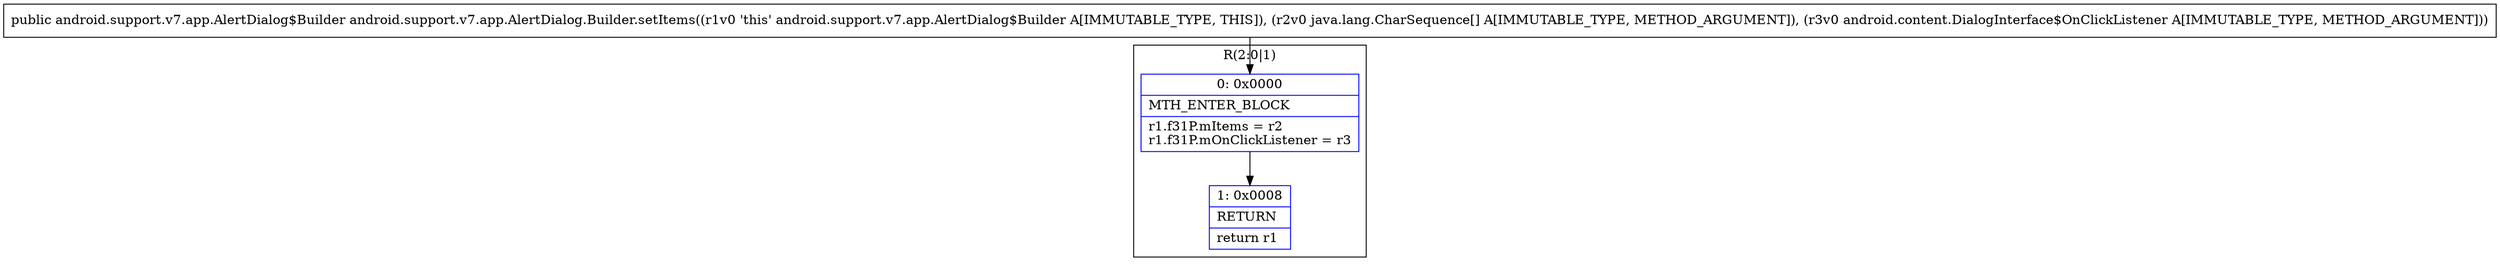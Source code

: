 digraph "CFG forandroid.support.v7.app.AlertDialog.Builder.setItems([Ljava\/lang\/CharSequence;Landroid\/content\/DialogInterface$OnClickListener;)Landroid\/support\/v7\/app\/AlertDialog$Builder;" {
subgraph cluster_Region_141787789 {
label = "R(2:0|1)";
node [shape=record,color=blue];
Node_0 [shape=record,label="{0\:\ 0x0000|MTH_ENTER_BLOCK\l|r1.f31P.mItems = r2\lr1.f31P.mOnClickListener = r3\l}"];
Node_1 [shape=record,label="{1\:\ 0x0008|RETURN\l|return r1\l}"];
}
MethodNode[shape=record,label="{public android.support.v7.app.AlertDialog$Builder android.support.v7.app.AlertDialog.Builder.setItems((r1v0 'this' android.support.v7.app.AlertDialog$Builder A[IMMUTABLE_TYPE, THIS]), (r2v0 java.lang.CharSequence[] A[IMMUTABLE_TYPE, METHOD_ARGUMENT]), (r3v0 android.content.DialogInterface$OnClickListener A[IMMUTABLE_TYPE, METHOD_ARGUMENT])) }"];
MethodNode -> Node_0;
Node_0 -> Node_1;
}

